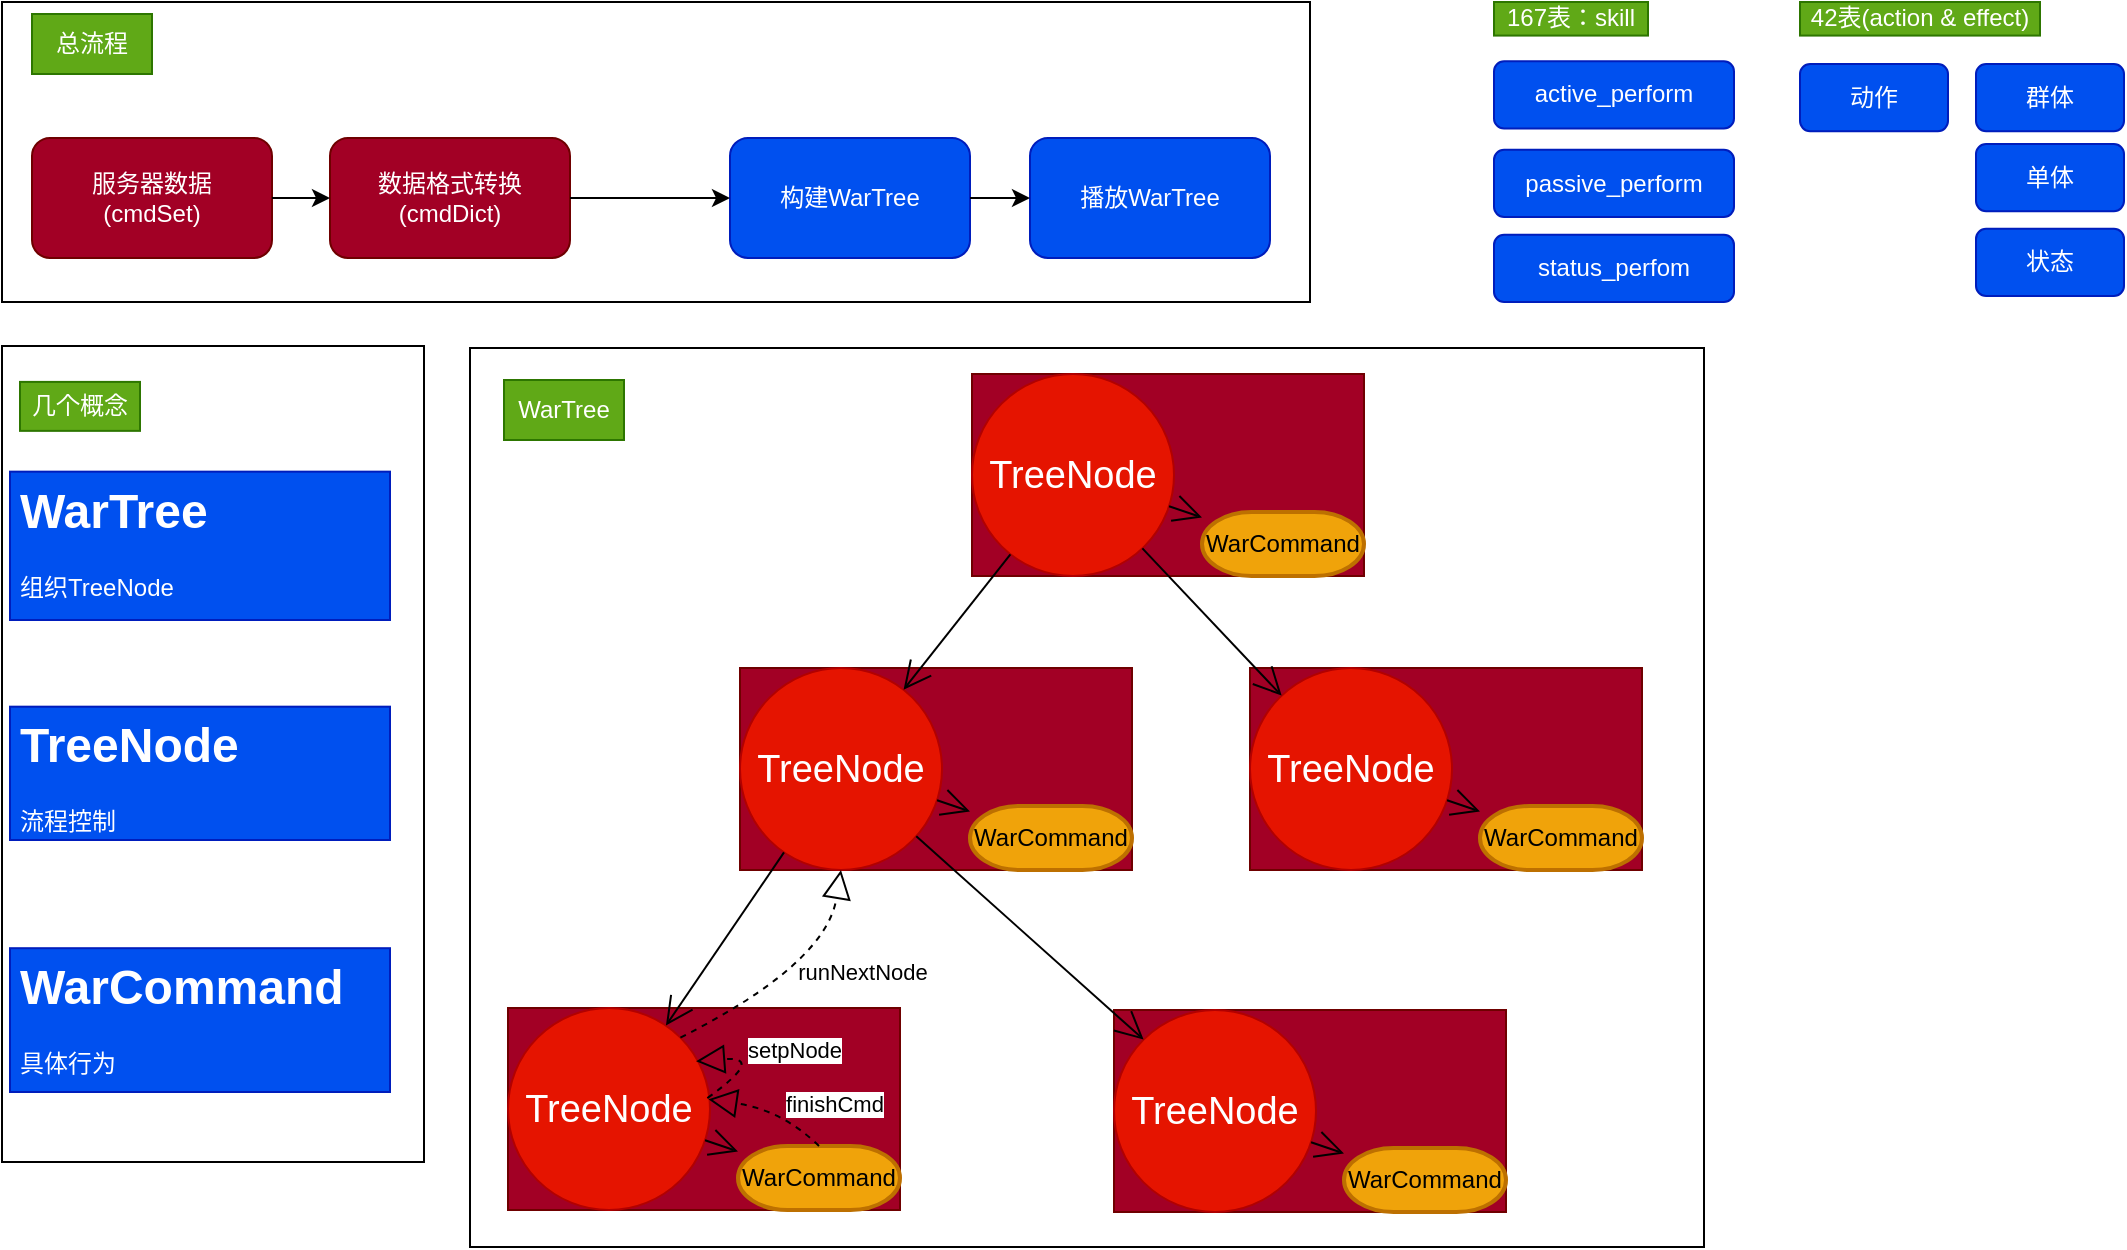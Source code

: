 <mxfile version="21.2.9" type="github">
  <diagram name="fight" id="PLqmu2ai47BeC7IDLRvL">
    <mxGraphModel dx="989" dy="527" grid="0" gridSize="10" guides="1" tooltips="1" connect="1" arrows="1" fold="1" page="1" pageScale="1" pageWidth="1169" pageHeight="827" math="0" shadow="0">
      <root>
        <mxCell id="0" />
        <mxCell id="1" parent="0" />
        <mxCell id="Ucgf8HChTW4hrIL-4ixv-23" value="" style="group" vertex="1" connectable="0" parent="1">
          <mxGeometry x="29" y="203" width="211" height="408" as="geometry" />
        </mxCell>
        <mxCell id="Ucgf8HChTW4hrIL-4ixv-22" value="" style="rounded=0;whiteSpace=wrap;html=1;" vertex="1" parent="Ucgf8HChTW4hrIL-4ixv-23">
          <mxGeometry width="211" height="408" as="geometry" />
        </mxCell>
        <mxCell id="Ucgf8HChTW4hrIL-4ixv-17" value="&lt;h1&gt;WarTree&lt;/h1&gt;&lt;p&gt;组织TreeNode&lt;/p&gt;" style="text;html=1;strokeColor=#001DBC;fillColor=#0050ef;spacing=5;spacingTop=-20;whiteSpace=wrap;overflow=hidden;rounded=0;fontColor=#ffffff;" vertex="1" parent="Ucgf8HChTW4hrIL-4ixv-23">
          <mxGeometry x="4" y="62.83" width="190" height="74.17" as="geometry" />
        </mxCell>
        <mxCell id="Ucgf8HChTW4hrIL-4ixv-18" value="&lt;h1&gt;TreeNode&amp;nbsp;&lt;br&gt;&lt;/h1&gt;&lt;p&gt;流程控制&lt;/p&gt;" style="text;html=1;strokeColor=#001DBC;fillColor=#0050ef;spacing=5;spacingTop=-20;whiteSpace=wrap;overflow=hidden;rounded=0;fontColor=#ffffff;" vertex="1" parent="Ucgf8HChTW4hrIL-4ixv-23">
          <mxGeometry x="4" y="180.34" width="190" height="66.66" as="geometry" />
        </mxCell>
        <mxCell id="Ucgf8HChTW4hrIL-4ixv-19" value="几个概念" style="text;html=1;strokeColor=#2D7600;fillColor=#60a917;align=center;verticalAlign=middle;whiteSpace=wrap;rounded=0;fontColor=#ffffff;" vertex="1" parent="Ucgf8HChTW4hrIL-4ixv-23">
          <mxGeometry x="9" y="17.952" width="60" height="24.48" as="geometry" />
        </mxCell>
        <mxCell id="Ucgf8HChTW4hrIL-4ixv-20" value="&lt;h1&gt;WarCommand &lt;br&gt;&lt;/h1&gt;&lt;p&gt;具体行为&lt;/p&gt;" style="text;html=1;strokeColor=#001DBC;fillColor=#0050ef;spacing=5;spacingTop=-20;whiteSpace=wrap;overflow=hidden;rounded=0;fontColor=#ffffff;" vertex="1" parent="Ucgf8HChTW4hrIL-4ixv-23">
          <mxGeometry x="4" y="301.1" width="190" height="71.9" as="geometry" />
        </mxCell>
        <mxCell id="Ucgf8HChTW4hrIL-4ixv-24" value="" style="group" vertex="1" connectable="0" parent="1">
          <mxGeometry x="29" y="31" width="654" height="150" as="geometry" />
        </mxCell>
        <mxCell id="Ucgf8HChTW4hrIL-4ixv-15" value="" style="rounded=0;whiteSpace=wrap;html=1;" vertex="1" parent="Ucgf8HChTW4hrIL-4ixv-24">
          <mxGeometry width="654" height="150" as="geometry" />
        </mxCell>
        <mxCell id="Ucgf8HChTW4hrIL-4ixv-8" value="服务器数据&lt;br&gt;(cmdSet)" style="rounded=1;whiteSpace=wrap;html=1;fillColor=#a20025;fontColor=#ffffff;strokeColor=#6F0000;" vertex="1" parent="Ucgf8HChTW4hrIL-4ixv-24">
          <mxGeometry x="15" y="68" width="120" height="60" as="geometry" />
        </mxCell>
        <mxCell id="Ucgf8HChTW4hrIL-4ixv-9" value="数据格式转换(cmdDict)" style="whiteSpace=wrap;html=1;rounded=1;fillColor=#a20025;fontColor=#ffffff;strokeColor=#6F0000;" vertex="1" parent="Ucgf8HChTW4hrIL-4ixv-24">
          <mxGeometry x="164" y="68" width="120" height="60" as="geometry" />
        </mxCell>
        <mxCell id="Ucgf8HChTW4hrIL-4ixv-10" value="" style="edgeStyle=orthogonalEdgeStyle;rounded=0;orthogonalLoop=1;jettySize=auto;html=1;" edge="1" parent="Ucgf8HChTW4hrIL-4ixv-24" source="Ucgf8HChTW4hrIL-4ixv-8" target="Ucgf8HChTW4hrIL-4ixv-9">
          <mxGeometry relative="1" as="geometry" />
        </mxCell>
        <mxCell id="Ucgf8HChTW4hrIL-4ixv-11" value="构建WarTree" style="whiteSpace=wrap;html=1;rounded=1;fillColor=#0050ef;fontColor=#ffffff;strokeColor=#001DBC;" vertex="1" parent="Ucgf8HChTW4hrIL-4ixv-24">
          <mxGeometry x="364" y="68" width="120" height="60" as="geometry" />
        </mxCell>
        <mxCell id="Ucgf8HChTW4hrIL-4ixv-12" value="" style="edgeStyle=orthogonalEdgeStyle;rounded=0;orthogonalLoop=1;jettySize=auto;html=1;" edge="1" parent="Ucgf8HChTW4hrIL-4ixv-24" source="Ucgf8HChTW4hrIL-4ixv-9" target="Ucgf8HChTW4hrIL-4ixv-11">
          <mxGeometry relative="1" as="geometry" />
        </mxCell>
        <mxCell id="Ucgf8HChTW4hrIL-4ixv-13" value="播放WarTree" style="whiteSpace=wrap;html=1;rounded=1;fillColor=#0050ef;fontColor=#ffffff;strokeColor=#001DBC;" vertex="1" parent="Ucgf8HChTW4hrIL-4ixv-24">
          <mxGeometry x="514" y="68" width="120" height="60" as="geometry" />
        </mxCell>
        <mxCell id="Ucgf8HChTW4hrIL-4ixv-14" value="" style="edgeStyle=orthogonalEdgeStyle;rounded=0;orthogonalLoop=1;jettySize=auto;html=1;" edge="1" parent="Ucgf8HChTW4hrIL-4ixv-24" source="Ucgf8HChTW4hrIL-4ixv-11" target="Ucgf8HChTW4hrIL-4ixv-13">
          <mxGeometry relative="1" as="geometry" />
        </mxCell>
        <mxCell id="Ucgf8HChTW4hrIL-4ixv-16" value="总流程" style="text;html=1;strokeColor=#2D7600;fillColor=#60a917;align=center;verticalAlign=middle;whiteSpace=wrap;rounded=0;fontColor=#ffffff;" vertex="1" parent="Ucgf8HChTW4hrIL-4ixv-24">
          <mxGeometry x="15" y="6" width="60" height="30" as="geometry" />
        </mxCell>
        <mxCell id="Ucgf8HChTW4hrIL-4ixv-105" value="" style="group" vertex="1" connectable="0" parent="1">
          <mxGeometry x="263" y="204" width="617" height="449.5" as="geometry" />
        </mxCell>
        <mxCell id="Ucgf8HChTW4hrIL-4ixv-86" value="" style="rounded=0;whiteSpace=wrap;html=1;" vertex="1" parent="Ucgf8HChTW4hrIL-4ixv-105">
          <mxGeometry width="617" height="449.5" as="geometry" />
        </mxCell>
        <mxCell id="Ucgf8HChTW4hrIL-4ixv-58" value="" style="group;fillColor=#a20025;fontColor=#ffffff;strokeColor=#6F0000;" vertex="1" connectable="0" parent="Ucgf8HChTW4hrIL-4ixv-105">
          <mxGeometry x="251" y="13" width="196" height="101" as="geometry" />
        </mxCell>
        <mxCell id="Ucgf8HChTW4hrIL-4ixv-25" value="&lt;font style=&quot;font-size: 19px;&quot;&gt;TreeNode&lt;/font&gt;" style="ellipse;whiteSpace=wrap;html=1;aspect=fixed;fillColor=#e51400;fontColor=#ffffff;strokeColor=#B20000;" vertex="1" parent="Ucgf8HChTW4hrIL-4ixv-58">
          <mxGeometry width="101" height="101" as="geometry" />
        </mxCell>
        <mxCell id="Ucgf8HChTW4hrIL-4ixv-29" value="WarCommand" style="strokeWidth=2;html=1;shape=mxgraph.flowchart.terminator;whiteSpace=wrap;fillColor=#f0a30a;fontColor=#000000;strokeColor=#BD7000;" vertex="1" parent="Ucgf8HChTW4hrIL-4ixv-58">
          <mxGeometry x="115" y="69" width="81" height="32" as="geometry" />
        </mxCell>
        <mxCell id="Ucgf8HChTW4hrIL-4ixv-32" value="" style="endArrow=open;endFill=1;endSize=12;html=1;rounded=0;" edge="1" parent="Ucgf8HChTW4hrIL-4ixv-58" source="Ucgf8HChTW4hrIL-4ixv-25" target="Ucgf8HChTW4hrIL-4ixv-29">
          <mxGeometry width="160" relative="1" as="geometry">
            <mxPoint x="-446" y="-176.5" as="sourcePoint" />
            <mxPoint x="261" y="52.5" as="targetPoint" />
          </mxGeometry>
        </mxCell>
        <mxCell id="Ucgf8HChTW4hrIL-4ixv-59" value="" style="group;fillColor=#a20025;fontColor=#ffffff;strokeColor=#6F0000;" vertex="1" connectable="0" parent="Ucgf8HChTW4hrIL-4ixv-105">
          <mxGeometry x="135" y="160" width="196" height="101" as="geometry" />
        </mxCell>
        <mxCell id="Ucgf8HChTW4hrIL-4ixv-60" value="&lt;font style=&quot;font-size: 19px;&quot;&gt;TreeNode&lt;/font&gt;" style="ellipse;whiteSpace=wrap;html=1;aspect=fixed;fillColor=#e51400;fontColor=#ffffff;strokeColor=#B20000;" vertex="1" parent="Ucgf8HChTW4hrIL-4ixv-59">
          <mxGeometry width="101" height="101" as="geometry" />
        </mxCell>
        <mxCell id="Ucgf8HChTW4hrIL-4ixv-61" value="WarCommand" style="strokeWidth=2;html=1;shape=mxgraph.flowchart.terminator;whiteSpace=wrap;fillColor=#f0a30a;fontColor=#000000;strokeColor=#BD7000;" vertex="1" parent="Ucgf8HChTW4hrIL-4ixv-59">
          <mxGeometry x="115" y="69" width="81" height="32" as="geometry" />
        </mxCell>
        <mxCell id="Ucgf8HChTW4hrIL-4ixv-62" value="" style="endArrow=open;endFill=1;endSize=12;html=1;rounded=0;" edge="1" parent="Ucgf8HChTW4hrIL-4ixv-59" source="Ucgf8HChTW4hrIL-4ixv-60" target="Ucgf8HChTW4hrIL-4ixv-61">
          <mxGeometry width="160" relative="1" as="geometry">
            <mxPoint x="-446" y="-176.5" as="sourcePoint" />
            <mxPoint x="261" y="52.5" as="targetPoint" />
          </mxGeometry>
        </mxCell>
        <mxCell id="Ucgf8HChTW4hrIL-4ixv-63" value="" style="group;fillColor=#a20025;fontColor=#ffffff;strokeColor=#6F0000;" vertex="1" connectable="0" parent="Ucgf8HChTW4hrIL-4ixv-105">
          <mxGeometry x="390" y="160" width="196" height="101" as="geometry" />
        </mxCell>
        <mxCell id="Ucgf8HChTW4hrIL-4ixv-64" value="&lt;font style=&quot;font-size: 19px;&quot;&gt;TreeNode&lt;/font&gt;" style="ellipse;whiteSpace=wrap;html=1;aspect=fixed;fillColor=#e51400;fontColor=#ffffff;strokeColor=#B20000;" vertex="1" parent="Ucgf8HChTW4hrIL-4ixv-63">
          <mxGeometry width="101" height="101" as="geometry" />
        </mxCell>
        <mxCell id="Ucgf8HChTW4hrIL-4ixv-65" value="WarCommand" style="strokeWidth=2;html=1;shape=mxgraph.flowchart.terminator;whiteSpace=wrap;fillColor=#f0a30a;fontColor=#000000;strokeColor=#BD7000;" vertex="1" parent="Ucgf8HChTW4hrIL-4ixv-63">
          <mxGeometry x="115" y="69" width="81" height="32" as="geometry" />
        </mxCell>
        <mxCell id="Ucgf8HChTW4hrIL-4ixv-66" value="" style="endArrow=open;endFill=1;endSize=12;html=1;rounded=0;" edge="1" parent="Ucgf8HChTW4hrIL-4ixv-63" source="Ucgf8HChTW4hrIL-4ixv-64" target="Ucgf8HChTW4hrIL-4ixv-65">
          <mxGeometry width="160" relative="1" as="geometry">
            <mxPoint x="-446" y="-176.5" as="sourcePoint" />
            <mxPoint x="261" y="52.5" as="targetPoint" />
          </mxGeometry>
        </mxCell>
        <mxCell id="Ucgf8HChTW4hrIL-4ixv-67" value="" style="group;fillColor=#a20025;fontColor=#ffffff;strokeColor=#6F0000;" vertex="1" connectable="0" parent="Ucgf8HChTW4hrIL-4ixv-105">
          <mxGeometry x="19" y="330" width="196" height="101" as="geometry" />
        </mxCell>
        <mxCell id="Ucgf8HChTW4hrIL-4ixv-68" value="&lt;font style=&quot;font-size: 19px;&quot;&gt;TreeNode&lt;/font&gt;" style="ellipse;whiteSpace=wrap;html=1;aspect=fixed;fillColor=#e51400;fontColor=#ffffff;strokeColor=#B20000;" vertex="1" parent="Ucgf8HChTW4hrIL-4ixv-67">
          <mxGeometry width="101" height="101" as="geometry" />
        </mxCell>
        <mxCell id="Ucgf8HChTW4hrIL-4ixv-69" value="WarCommand" style="strokeWidth=2;html=1;shape=mxgraph.flowchart.terminator;whiteSpace=wrap;fillColor=#f0a30a;fontColor=#000000;strokeColor=#BD7000;" vertex="1" parent="Ucgf8HChTW4hrIL-4ixv-67">
          <mxGeometry x="115" y="69" width="81" height="32" as="geometry" />
        </mxCell>
        <mxCell id="Ucgf8HChTW4hrIL-4ixv-70" value="" style="endArrow=open;endFill=1;endSize=12;html=1;rounded=0;" edge="1" parent="Ucgf8HChTW4hrIL-4ixv-67" source="Ucgf8HChTW4hrIL-4ixv-68" target="Ucgf8HChTW4hrIL-4ixv-69">
          <mxGeometry width="160" relative="1" as="geometry">
            <mxPoint x="-446" y="-176.5" as="sourcePoint" />
            <mxPoint x="261" y="52.5" as="targetPoint" />
          </mxGeometry>
        </mxCell>
        <mxCell id="Ucgf8HChTW4hrIL-4ixv-110" value="" style="endArrow=block;dashed=1;endFill=0;endSize=12;html=1;curved=1;exitX=0.5;exitY=0;exitDx=0;exitDy=0;exitPerimeter=0;entryX=0.992;entryY=0.452;entryDx=0;entryDy=0;entryPerimeter=0;" edge="1" parent="Ucgf8HChTW4hrIL-4ixv-67" source="Ucgf8HChTW4hrIL-4ixv-69" target="Ucgf8HChTW4hrIL-4ixv-68">
          <mxGeometry width="160" relative="1" as="geometry">
            <mxPoint x="160" y="43" as="sourcePoint" />
            <mxPoint x="320" y="43" as="targetPoint" />
            <Array as="points">
              <mxPoint x="137" y="51" />
            </Array>
          </mxGeometry>
        </mxCell>
        <mxCell id="Ucgf8HChTW4hrIL-4ixv-111" value="finishCmd" style="edgeLabel;html=1;align=center;verticalAlign=middle;resizable=0;points=[];" vertex="1" connectable="0" parent="Ucgf8HChTW4hrIL-4ixv-110">
          <mxGeometry x="0.508" y="7" relative="1" as="geometry">
            <mxPoint x="48" y="-7" as="offset" />
          </mxGeometry>
        </mxCell>
        <mxCell id="Ucgf8HChTW4hrIL-4ixv-109" value="" style="endArrow=block;dashed=1;endFill=0;endSize=12;html=1;curved=1;exitX=0.987;exitY=0.446;exitDx=0;exitDy=0;exitPerimeter=0;entryX=0.931;entryY=0.264;entryDx=0;entryDy=0;entryPerimeter=0;" edge="1" parent="Ucgf8HChTW4hrIL-4ixv-67" source="Ucgf8HChTW4hrIL-4ixv-68" target="Ucgf8HChTW4hrIL-4ixv-68">
          <mxGeometry width="160" relative="1" as="geometry">
            <mxPoint x="118" y="-41" as="sourcePoint" />
            <mxPoint x="278" y="-41" as="targetPoint" />
            <Array as="points">
              <mxPoint x="129" y="24" />
            </Array>
          </mxGeometry>
        </mxCell>
        <mxCell id="Ucgf8HChTW4hrIL-4ixv-113" value="setpNode" style="edgeLabel;html=1;align=center;verticalAlign=middle;resizable=0;points=[];" vertex="1" connectable="0" parent="Ucgf8HChTW4hrIL-4ixv-109">
          <mxGeometry x="0.407" y="4" relative="1" as="geometry">
            <mxPoint x="27" y="-8" as="offset" />
          </mxGeometry>
        </mxCell>
        <mxCell id="Ucgf8HChTW4hrIL-4ixv-71" value="" style="group;fillColor=#a20025;fontColor=#ffffff;strokeColor=#6F0000;" vertex="1" connectable="0" parent="Ucgf8HChTW4hrIL-4ixv-105">
          <mxGeometry x="322" y="331" width="196" height="101" as="geometry" />
        </mxCell>
        <mxCell id="Ucgf8HChTW4hrIL-4ixv-72" value="&lt;font style=&quot;font-size: 19px;&quot;&gt;TreeNode&lt;/font&gt;" style="ellipse;whiteSpace=wrap;html=1;aspect=fixed;fillColor=#e51400;fontColor=#ffffff;strokeColor=#B20000;" vertex="1" parent="Ucgf8HChTW4hrIL-4ixv-71">
          <mxGeometry width="101" height="101" as="geometry" />
        </mxCell>
        <mxCell id="Ucgf8HChTW4hrIL-4ixv-73" value="WarCommand" style="strokeWidth=2;html=1;shape=mxgraph.flowchart.terminator;whiteSpace=wrap;fillColor=#f0a30a;fontColor=#000000;strokeColor=#BD7000;" vertex="1" parent="Ucgf8HChTW4hrIL-4ixv-71">
          <mxGeometry x="115" y="69" width="81" height="32" as="geometry" />
        </mxCell>
        <mxCell id="Ucgf8HChTW4hrIL-4ixv-74" value="" style="endArrow=open;endFill=1;endSize=12;html=1;rounded=0;" edge="1" parent="Ucgf8HChTW4hrIL-4ixv-71" source="Ucgf8HChTW4hrIL-4ixv-72" target="Ucgf8HChTW4hrIL-4ixv-73">
          <mxGeometry width="160" relative="1" as="geometry">
            <mxPoint x="-446" y="-176.5" as="sourcePoint" />
            <mxPoint x="261" y="52.5" as="targetPoint" />
          </mxGeometry>
        </mxCell>
        <mxCell id="Ucgf8HChTW4hrIL-4ixv-76" value="" style="endArrow=open;endFill=1;endSize=12;html=1;rounded=0;" edge="1" parent="Ucgf8HChTW4hrIL-4ixv-105" source="Ucgf8HChTW4hrIL-4ixv-25" target="Ucgf8HChTW4hrIL-4ixv-60">
          <mxGeometry width="160" relative="1" as="geometry">
            <mxPoint x="-217.5" y="-153" as="sourcePoint" />
            <mxPoint x="301.5" y="274" as="targetPoint" />
          </mxGeometry>
        </mxCell>
        <mxCell id="Ucgf8HChTW4hrIL-4ixv-82" value="" style="endArrow=open;endFill=1;endSize=12;html=1;rounded=0;" edge="1" parent="Ucgf8HChTW4hrIL-4ixv-105" source="Ucgf8HChTW4hrIL-4ixv-25" target="Ucgf8HChTW4hrIL-4ixv-64">
          <mxGeometry width="160" relative="1" as="geometry">
            <mxPoint x="-217.5" y="-153" as="sourcePoint" />
            <mxPoint x="301.5" y="274" as="targetPoint" />
          </mxGeometry>
        </mxCell>
        <mxCell id="Ucgf8HChTW4hrIL-4ixv-84" value="" style="endArrow=open;endFill=1;endSize=12;html=1;rounded=0;" edge="1" parent="Ucgf8HChTW4hrIL-4ixv-105" source="Ucgf8HChTW4hrIL-4ixv-60" target="Ucgf8HChTW4hrIL-4ixv-68">
          <mxGeometry width="160" relative="1" as="geometry">
            <mxPoint x="-217.5" y="-153" as="sourcePoint" />
            <mxPoint x="185.5" y="421" as="targetPoint" />
          </mxGeometry>
        </mxCell>
        <mxCell id="Ucgf8HChTW4hrIL-4ixv-85" value="" style="endArrow=open;endFill=1;endSize=12;html=1;rounded=0;entryX=0;entryY=0;entryDx=0;entryDy=0;" edge="1" parent="Ucgf8HChTW4hrIL-4ixv-105" source="Ucgf8HChTW4hrIL-4ixv-60" target="Ucgf8HChTW4hrIL-4ixv-72">
          <mxGeometry width="160" relative="1" as="geometry">
            <mxPoint x="-217.5" y="-153" as="sourcePoint" />
            <mxPoint x="185.5" y="421" as="targetPoint" />
          </mxGeometry>
        </mxCell>
        <mxCell id="Ucgf8HChTW4hrIL-4ixv-99" value="WarTree" style="text;html=1;strokeColor=#2D7600;fillColor=#60a917;align=center;verticalAlign=middle;whiteSpace=wrap;rounded=0;fontColor=#ffffff;" vertex="1" parent="Ucgf8HChTW4hrIL-4ixv-105">
          <mxGeometry x="17" y="16" width="60" height="30" as="geometry" />
        </mxCell>
        <mxCell id="Ucgf8HChTW4hrIL-4ixv-108" value="" style="endArrow=block;dashed=1;endFill=0;endSize=12;html=1;curved=1;exitX=1;exitY=0;exitDx=0;exitDy=0;entryX=0.5;entryY=1;entryDx=0;entryDy=0;" edge="1" parent="Ucgf8HChTW4hrIL-4ixv-105" source="Ucgf8HChTW4hrIL-4ixv-68" target="Ucgf8HChTW4hrIL-4ixv-60">
          <mxGeometry width="160" relative="1" as="geometry">
            <mxPoint x="194" y="297" as="sourcePoint" />
            <mxPoint x="354" y="297" as="targetPoint" />
            <Array as="points">
              <mxPoint x="178" y="308" />
            </Array>
          </mxGeometry>
        </mxCell>
        <mxCell id="Ucgf8HChTW4hrIL-4ixv-114" value="runNextNode" style="edgeLabel;html=1;align=center;verticalAlign=middle;resizable=0;points=[];" vertex="1" connectable="0" parent="Ucgf8HChTW4hrIL-4ixv-108">
          <mxGeometry x="0.169" y="9" relative="1" as="geometry">
            <mxPoint x="27" y="9" as="offset" />
          </mxGeometry>
        </mxCell>
        <mxCell id="Ucgf8HChTW4hrIL-4ixv-120" value="" style="group" vertex="1" connectable="0" parent="1">
          <mxGeometry x="775" y="31" width="120" height="150" as="geometry" />
        </mxCell>
        <mxCell id="Ucgf8HChTW4hrIL-4ixv-115" value="167表：skill" style="text;html=1;strokeColor=#2D7600;fillColor=#60a917;align=center;verticalAlign=middle;whiteSpace=wrap;rounded=0;fontColor=#ffffff;" vertex="1" parent="Ucgf8HChTW4hrIL-4ixv-120">
          <mxGeometry width="77" height="16.79" as="geometry" />
        </mxCell>
        <mxCell id="Ucgf8HChTW4hrIL-4ixv-117" value="active_perform" style="whiteSpace=wrap;html=1;rounded=1;fillColor=#0050ef;fontColor=#ffffff;strokeColor=#001DBC;" vertex="1" parent="Ucgf8HChTW4hrIL-4ixv-120">
          <mxGeometry y="29.664" width="120" height="33.582" as="geometry" />
        </mxCell>
        <mxCell id="Ucgf8HChTW4hrIL-4ixv-118" value="passive_perform" style="whiteSpace=wrap;html=1;rounded=1;fillColor=#0050ef;fontColor=#ffffff;strokeColor=#001DBC;" vertex="1" parent="Ucgf8HChTW4hrIL-4ixv-120">
          <mxGeometry y="73.881" width="120" height="33.582" as="geometry" />
        </mxCell>
        <mxCell id="Ucgf8HChTW4hrIL-4ixv-119" value="status_perfom" style="whiteSpace=wrap;html=1;rounded=1;fillColor=#0050ef;fontColor=#ffffff;strokeColor=#001DBC;" vertex="1" parent="Ucgf8HChTW4hrIL-4ixv-120">
          <mxGeometry y="116.418" width="120" height="33.582" as="geometry" />
        </mxCell>
        <mxCell id="Ucgf8HChTW4hrIL-4ixv-122" value="42表(action &amp;amp; effect)" style="text;html=1;strokeColor=#2D7600;fillColor=#60a917;align=center;verticalAlign=middle;whiteSpace=wrap;rounded=0;fontColor=#ffffff;" vertex="1" parent="1">
          <mxGeometry x="928" y="31" width="120" height="16.79" as="geometry" />
        </mxCell>
        <mxCell id="Ucgf8HChTW4hrIL-4ixv-123" value="群体" style="whiteSpace=wrap;html=1;rounded=1;fillColor=#0050ef;fontColor=#ffffff;strokeColor=#001DBC;" vertex="1" parent="1">
          <mxGeometry x="1016" y="62" width="74" height="33.58" as="geometry" />
        </mxCell>
        <mxCell id="Ucgf8HChTW4hrIL-4ixv-124" value="单体" style="whiteSpace=wrap;html=1;rounded=1;fillColor=#0050ef;fontColor=#ffffff;strokeColor=#001DBC;" vertex="1" parent="1">
          <mxGeometry x="1016" y="102" width="74" height="33.58" as="geometry" />
        </mxCell>
        <mxCell id="Ucgf8HChTW4hrIL-4ixv-125" value="状态" style="whiteSpace=wrap;html=1;rounded=1;fillColor=#0050ef;fontColor=#ffffff;strokeColor=#001DBC;" vertex="1" parent="1">
          <mxGeometry x="1016" y="144.42" width="74" height="33.58" as="geometry" />
        </mxCell>
        <mxCell id="Ucgf8HChTW4hrIL-4ixv-126" value="动作" style="whiteSpace=wrap;html=1;rounded=1;fillColor=#0050ef;fontColor=#ffffff;strokeColor=#001DBC;" vertex="1" parent="1">
          <mxGeometry x="928" y="62" width="74" height="33.58" as="geometry" />
        </mxCell>
      </root>
    </mxGraphModel>
  </diagram>
</mxfile>
